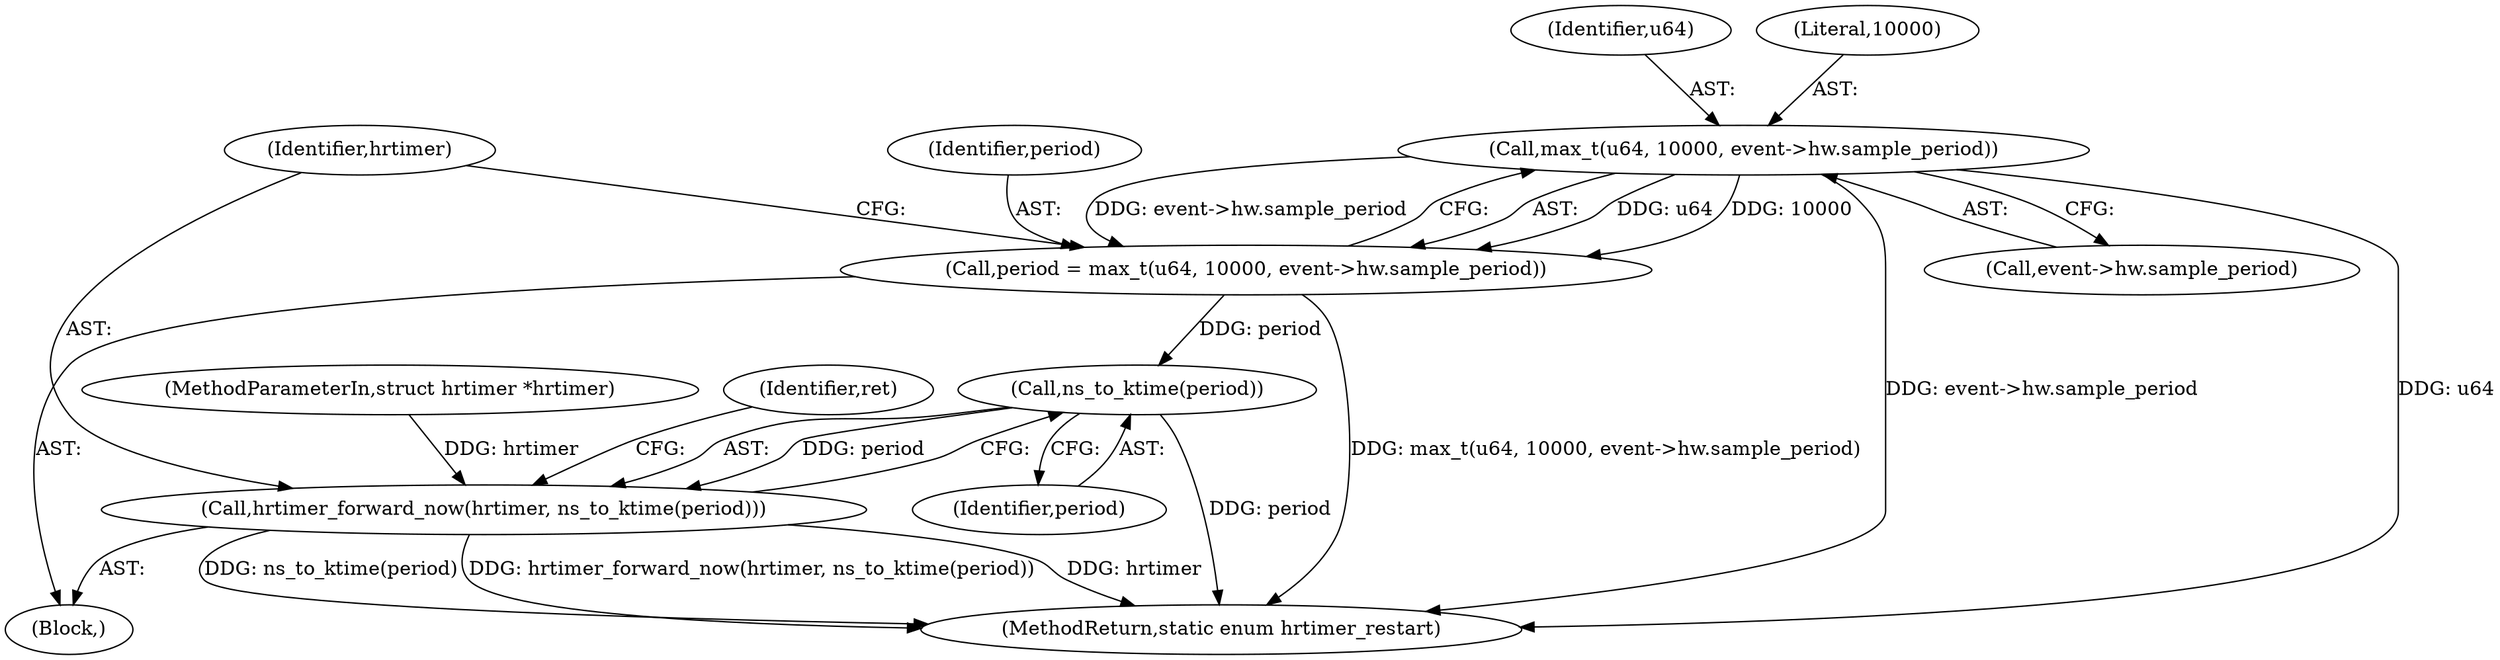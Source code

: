 digraph "0_linux_a8b0ca17b80e92faab46ee7179ba9e99ccb61233_65@pointer" {
"1000170" [label="(Call,max_t(u64, 10000, event->hw.sample_period))"];
"1000168" [label="(Call,period = max_t(u64, 10000, event->hw.sample_period))"];
"1000180" [label="(Call,ns_to_ktime(period))"];
"1000178" [label="(Call,hrtimer_forward_now(hrtimer, ns_to_ktime(period)))"];
"1000178" [label="(Call,hrtimer_forward_now(hrtimer, ns_to_ktime(period)))"];
"1000169" [label="(Identifier,period)"];
"1000171" [label="(Identifier,u64)"];
"1000181" [label="(Identifier,period)"];
"1000184" [label="(MethodReturn,static enum hrtimer_restart)"];
"1000183" [label="(Identifier,ret)"];
"1000168" [label="(Call,period = max_t(u64, 10000, event->hw.sample_period))"];
"1000170" [label="(Call,max_t(u64, 10000, event->hw.sample_period))"];
"1000173" [label="(Call,event->hw.sample_period)"];
"1000180" [label="(Call,ns_to_ktime(period))"];
"1000101" [label="(MethodParameterIn,struct hrtimer *hrtimer)"];
"1000172" [label="(Literal,10000)"];
"1000102" [label="(Block,)"];
"1000179" [label="(Identifier,hrtimer)"];
"1000170" -> "1000168"  [label="AST: "];
"1000170" -> "1000173"  [label="CFG: "];
"1000171" -> "1000170"  [label="AST: "];
"1000172" -> "1000170"  [label="AST: "];
"1000173" -> "1000170"  [label="AST: "];
"1000168" -> "1000170"  [label="CFG: "];
"1000170" -> "1000184"  [label="DDG: event->hw.sample_period"];
"1000170" -> "1000184"  [label="DDG: u64"];
"1000170" -> "1000168"  [label="DDG: u64"];
"1000170" -> "1000168"  [label="DDG: 10000"];
"1000170" -> "1000168"  [label="DDG: event->hw.sample_period"];
"1000168" -> "1000102"  [label="AST: "];
"1000169" -> "1000168"  [label="AST: "];
"1000179" -> "1000168"  [label="CFG: "];
"1000168" -> "1000184"  [label="DDG: max_t(u64, 10000, event->hw.sample_period)"];
"1000168" -> "1000180"  [label="DDG: period"];
"1000180" -> "1000178"  [label="AST: "];
"1000180" -> "1000181"  [label="CFG: "];
"1000181" -> "1000180"  [label="AST: "];
"1000178" -> "1000180"  [label="CFG: "];
"1000180" -> "1000184"  [label="DDG: period"];
"1000180" -> "1000178"  [label="DDG: period"];
"1000178" -> "1000102"  [label="AST: "];
"1000179" -> "1000178"  [label="AST: "];
"1000183" -> "1000178"  [label="CFG: "];
"1000178" -> "1000184"  [label="DDG: hrtimer_forward_now(hrtimer, ns_to_ktime(period))"];
"1000178" -> "1000184"  [label="DDG: hrtimer"];
"1000178" -> "1000184"  [label="DDG: ns_to_ktime(period)"];
"1000101" -> "1000178"  [label="DDG: hrtimer"];
}
